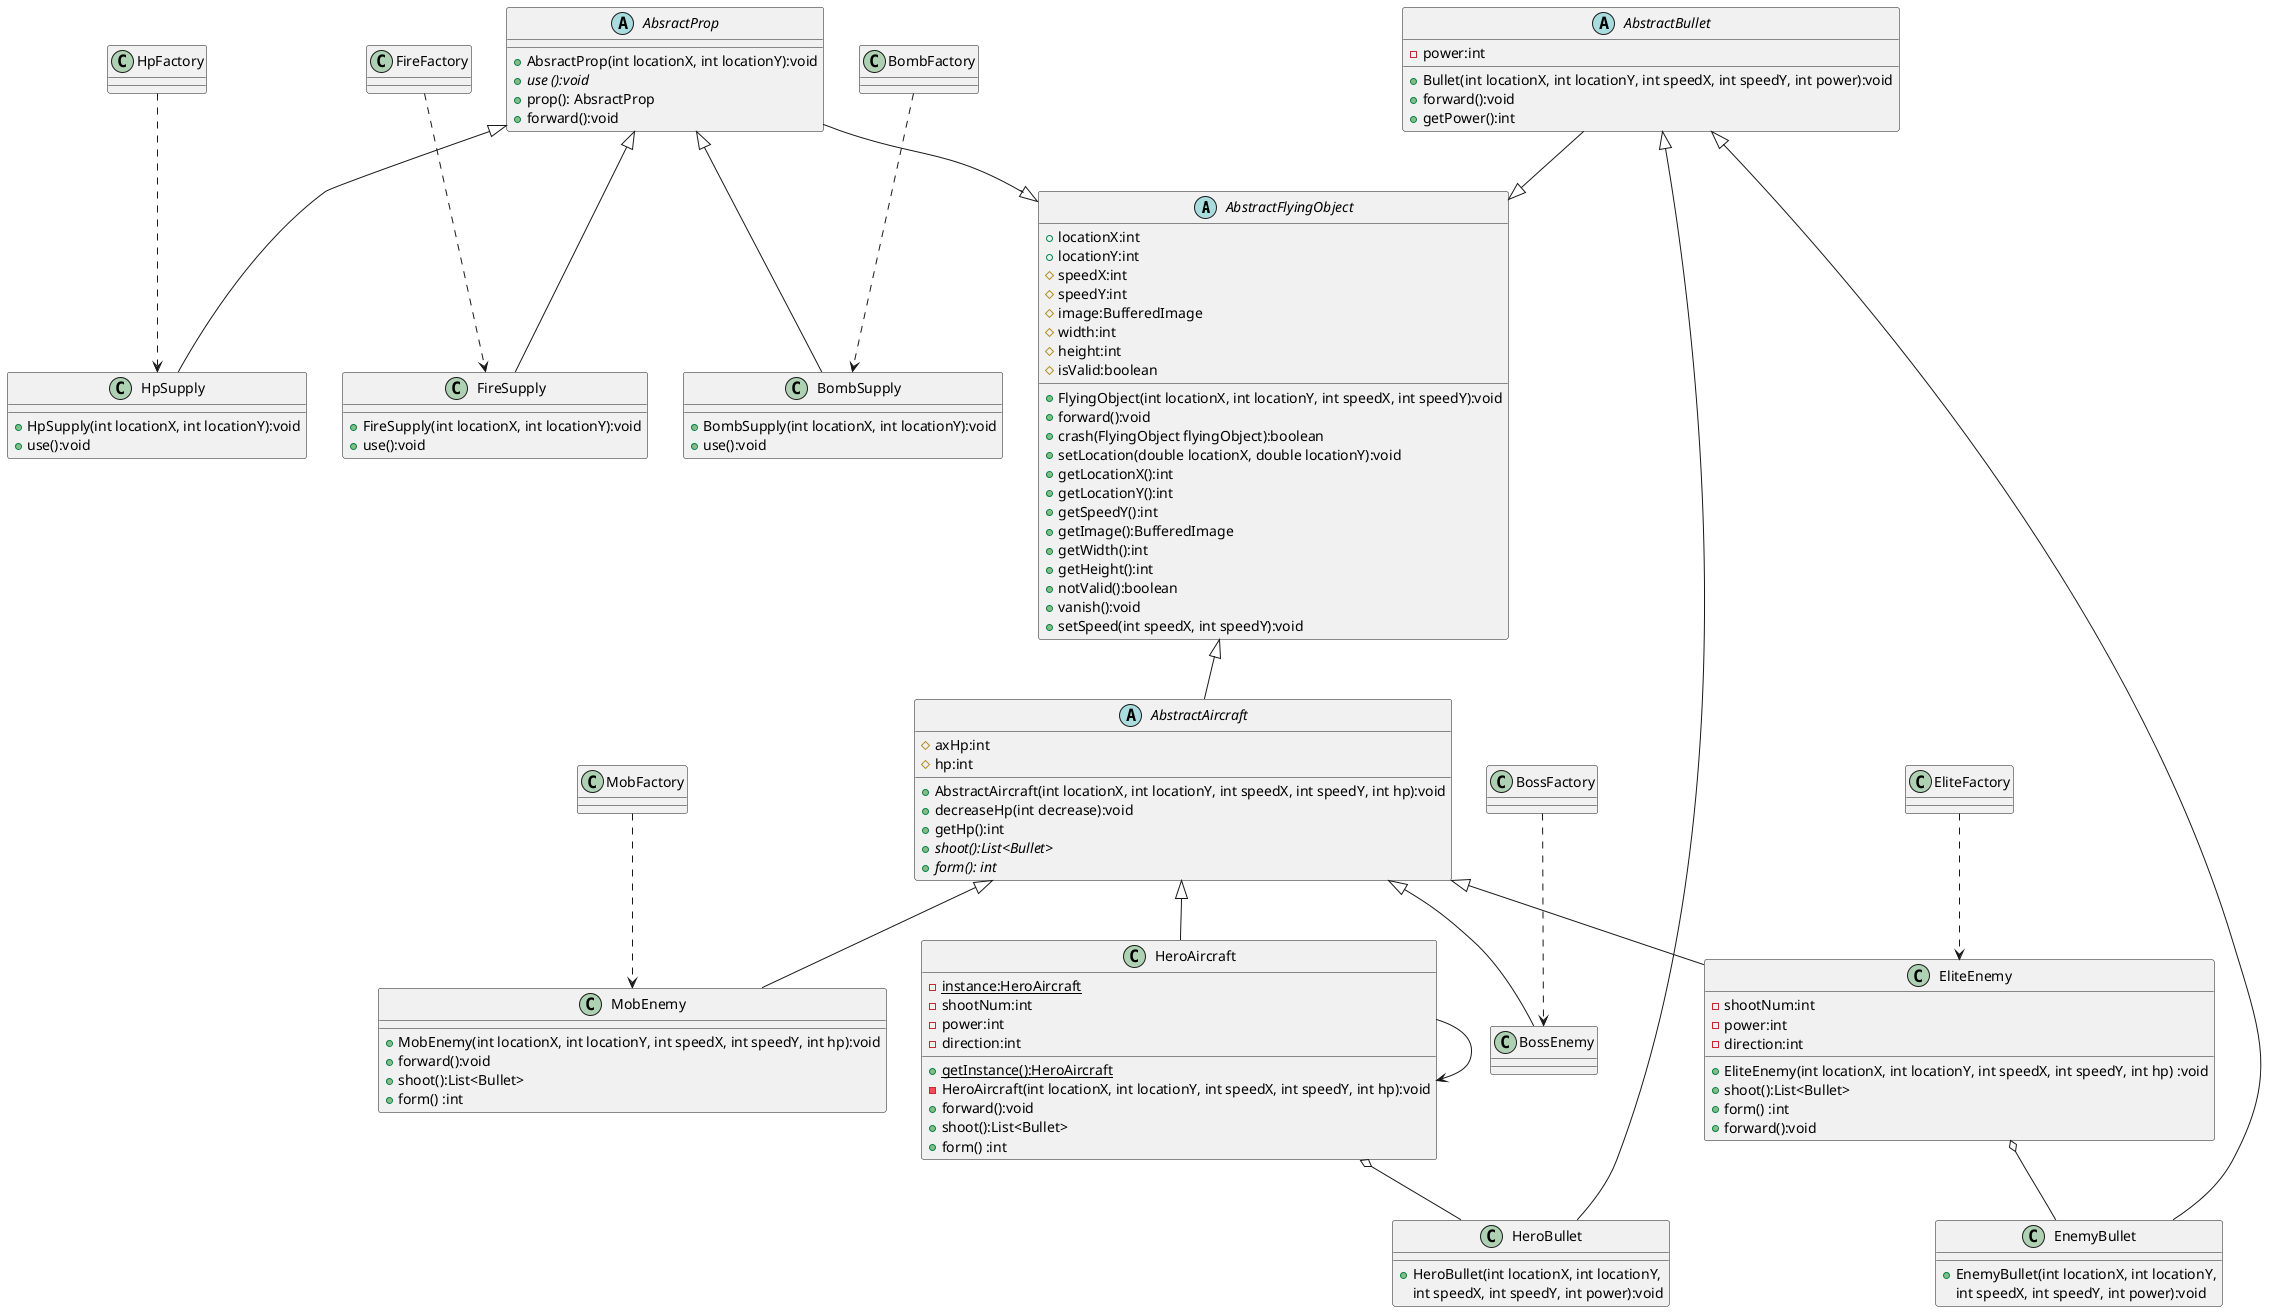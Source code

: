 @startuml
'https://plantuml.com/class-diagram

abstract class AbstractFlyingObject
{
    + locationX:int
    + locationY:int
    # speedX:int
    # speedY:int
    # image:BufferedImage
    # width:int
    # height:int
    # isValid:boolean

    + FlyingObject(int locationX, int locationY, int speedX, int speedY):void
    + forward():void
    + crash(FlyingObject flyingObject):boolean
    + setLocation(double locationX, double locationY):void
    + getLocationX():int
    + getLocationY():int
    + getSpeedY():int
    + getImage():BufferedImage
    + getWidth():int
    + getHeight():int
    + notValid():boolean
    + vanish():void
    + setSpeed(int speedX, int speedY):void
}
abstract class AbstractAircraft
{
	# axHp:int
    # hp:int
    + AbstractAircraft(int locationX, int locationY, int speedX, int speedY, int hp):void
    + decreaseHp(int decrease):void
    + getHp():int
    + {abstract} shoot():List<Bullet>
    + {abstract} form(): int
 }

abstract class AbstractBullet
{
    - power:int
    + Bullet(int locationX, int locationY, int speedX, int speedY, int power):void
    + forward():void
	+ getPower():int
}

AbstractFlyingObject <|-- AbstractAircraft
AbstractFlyingObject <|-up- AbstractBullet
AbstractFlyingObject <|-up- AbsractProp

AbstractAircraft <|-- HeroAircraft
AbstractAircraft <|-- MobEnemy
AbstractAircraft <|-- EliteEnemy
AbstractAircraft <|-- BossEnemy
HeroAircraft --> HeroAircraft

AbstractBullet <|-- HeroBullet
AbstractBullet <|-- EnemyBullet

AbsractProp <|-- HpSupply
AbsractProp <|-- FireSupply
AbsractProp <|-- BombSupply

HeroAircraft o-- HeroBullet
EliteEnemy o-- EnemyBullet

EliteFactory..> EliteEnemy
BossFactory..> BossEnemy
MobFactory..> MobEnemy
HpFactory ..> HpSupply
BombFactory ..> BombSupply
FireFactory ..> FireSupply
class HeroAircraft {

    -{static}instance:HeroAircraft
    +{static}getInstance():HeroAircraft
    - shootNum:int
    - power:int
    - direction:int
    - HeroAircraft(int locationX, int locationY, int speedX, int speedY, int hp):void
    + forward():void
    + shoot():List<Bullet>
    + form() :int
}

class MobEnemy {
    + MobEnemy(int locationX, int locationY, int speedX, int speedY, int hp):void
    + forward():void
    + shoot():List<Bullet>
    + form() :int
}

class EliteEnemy {
    - shootNum:int
    - power:int
    - direction:int
    + EliteEnemy(int locationX, int locationY, int speedX, int speedY, int hp) :void
    + shoot():List<Bullet>
    + form() :int
    + forward():void
}

class BossEnemy

class HeroBullet {
    + HeroBullet(int locationX, int locationY,
     int speedX, int speedY, int power):void
}

class EnemyBullet {
    + EnemyBullet(int locationX, int locationY,
     int speedX, int speedY, int power):void
}

abstract class AbsractProp {
    +AbsractProp(int locationX, int locationY):void
    +{abstract} use ():void
    + prop(): AbsractProp
    +forward():void

}

class HpSupply{
    +HpSupply(int locationX, int locationY):void
    +use():void
}

class FireSupply{
    +FireSupply(int locationX, int locationY):void
    +use():void
}

class BombSupply{
    +BombSupply(int locationX, int locationY):void
    +use():void
}

@enduml